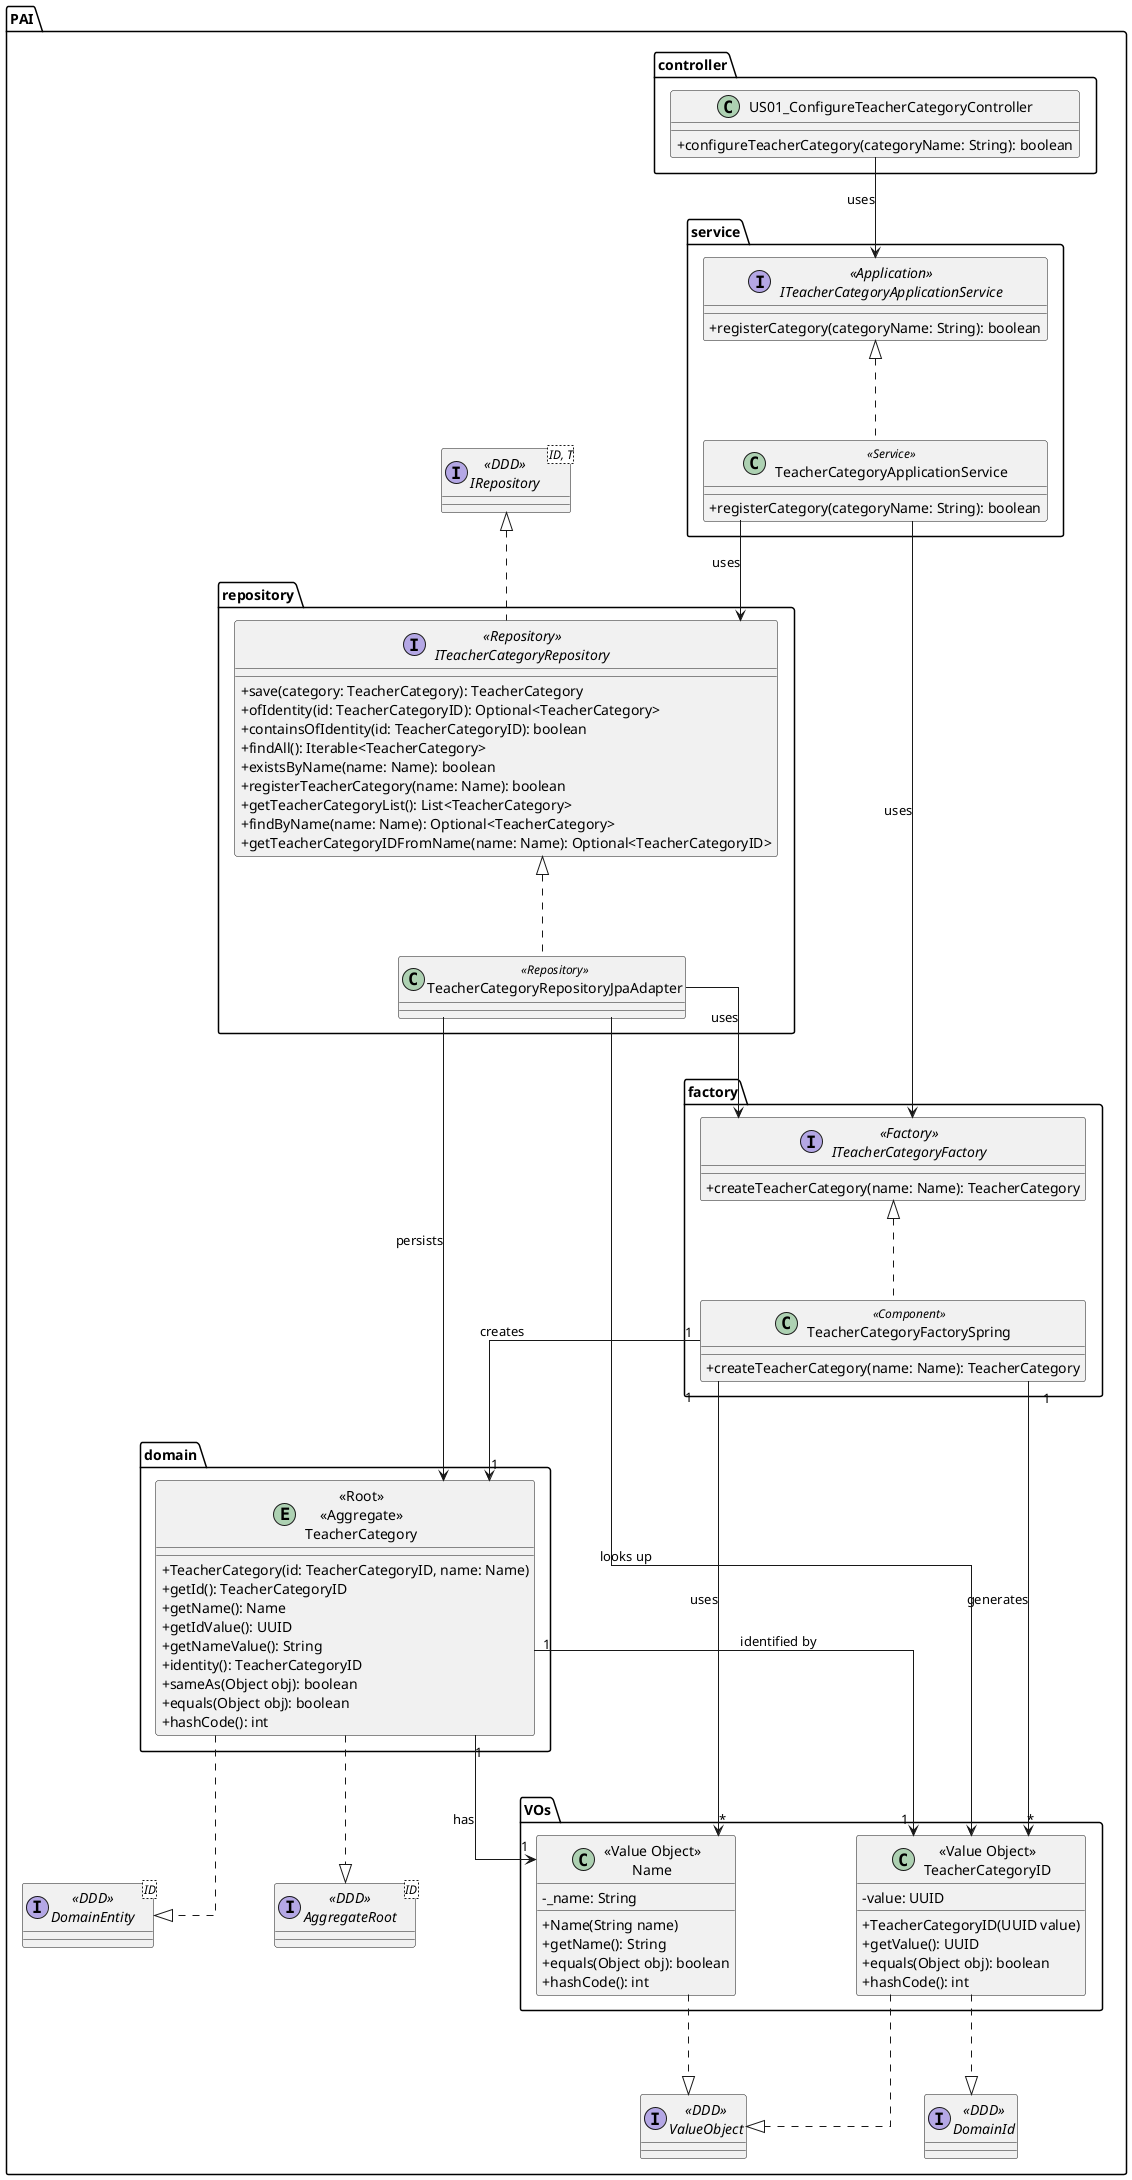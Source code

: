 @startuml

skinparam linetype ortho
skinparam nodesep 120
skinparam ranksep 100
skinparam classAttributeIconSize 0

package "PAI" {

  ' ======= DDD Base Interfaces =======
  interface "<<DDD>>\nAggregateRoot<ID>" as IAggregateRoot
  interface "<<DDD>>\nDomainEntity<ID>" as IDomainEntity
  interface "<<DDD>>\nValueObject" as IValueObject
  interface "<<DDD>>\nDomainId" as IDomainId
  interface "<<DDD>>\nIRepository<ID, T>" as IRepository

  ' ======= VALUE OBJECTS =======
  package "VOs" {
    class "<<Value Object>>\nName" as VOName {
      - _name: String
      + Name(String name)
      + getName(): String
      + equals(Object obj): boolean
      + hashCode(): int
    }

    class "<<Value Object>>\nTeacherCategoryID" as VOId {
      - value: UUID
      + TeacherCategoryID(UUID value)
      + getValue(): UUID
      + equals(Object obj): boolean
      + hashCode(): int
    }

    VOId ..|> IDomainId
    VOId ..|> IValueObject
    VOName ..|> IValueObject
  }

  ' ======= AGGREGATE =======
  package "domain" {
    entity "<<Root>>\n<<Aggregate>>\nTeacherCategory" as TCA {
      + TeacherCategory(id: TeacherCategoryID, name: Name)
      + getId(): TeacherCategoryID
      + getName(): Name
      + getIdValue(): UUID
      + getNameValue(): String
      + identity(): TeacherCategoryID
      + sameAs(Object obj): boolean
      + equals(Object obj): boolean
      + hashCode(): int
    }
  }

  TCA "1" --> "1" VOName : has
  TCA "1" --> "1" VOId : identified by
  TCA ..|> IAggregateRoot
  TCA ..|> IDomainEntity

  ' ======= FACTORY =======
  package "factory" {
    interface "<<Factory>>\nITeacherCategoryFactory" as IFactory {
      + createTeacherCategory(name: Name): TeacherCategory
    }

    class "TeacherCategoryFactorySpring" as FactoryImpl <<Component>> {
      + createTeacherCategory(name: Name): TeacherCategory
    }

    IFactory <|.. FactoryImpl
    FactoryImpl "1" --> "1" TCA : creates
    FactoryImpl "1" --> "*" VOName : uses
    FactoryImpl "1" --> "*" VOId : generates
  }

  ' ======= REPOSITORY =======
  package "repository" {
    interface "<<Repository>>\nITeacherCategoryRepository" as IRepo {
      + save(category: TeacherCategory): TeacherCategory
      + ofIdentity(id: TeacherCategoryID): Optional<TeacherCategory>
      + containsOfIdentity(id: TeacherCategoryID): boolean
      + findAll(): Iterable<TeacherCategory>
      + existsByName(name: Name): boolean
      + registerTeacherCategory(name: Name): boolean
      + getTeacherCategoryList(): List<TeacherCategory>
      + findByName(name: Name): Optional<TeacherCategory>
      + getTeacherCategoryIDFromName(name: Name): Optional<TeacherCategoryID>
    }

    class "TeacherCategoryRepositoryJpaAdapter" as RepoImpl <<Repository>> {
    }

    IRepository <|.. IRepo
    IRepo <|.. RepoImpl
    RepoImpl --> IFactory : uses
    RepoImpl --> TCA : persists
    RepoImpl --> VOId : looks up
  }

  ' ======= SERVICE =======
  package "service" {
    interface "<<Application>>\nITeacherCategoryApplicationService" as IService {
      + registerCategory(categoryName: String): boolean
    }

    class "TeacherCategoryApplicationService" as AppService <<Service>> {
      + registerCategory(categoryName: String): boolean
    }

    IService <|.. AppService
    AppService --> IRepo : uses
    AppService --> IFactory : uses
  }

  ' ======= CONTROLLER =======
  package "controller" {
    class "US01_ConfigureTeacherCategoryController" as Controller {
      + configureTeacherCategory(categoryName: String): boolean
    }

    Controller --> IService : uses
  }

}

@enduml
